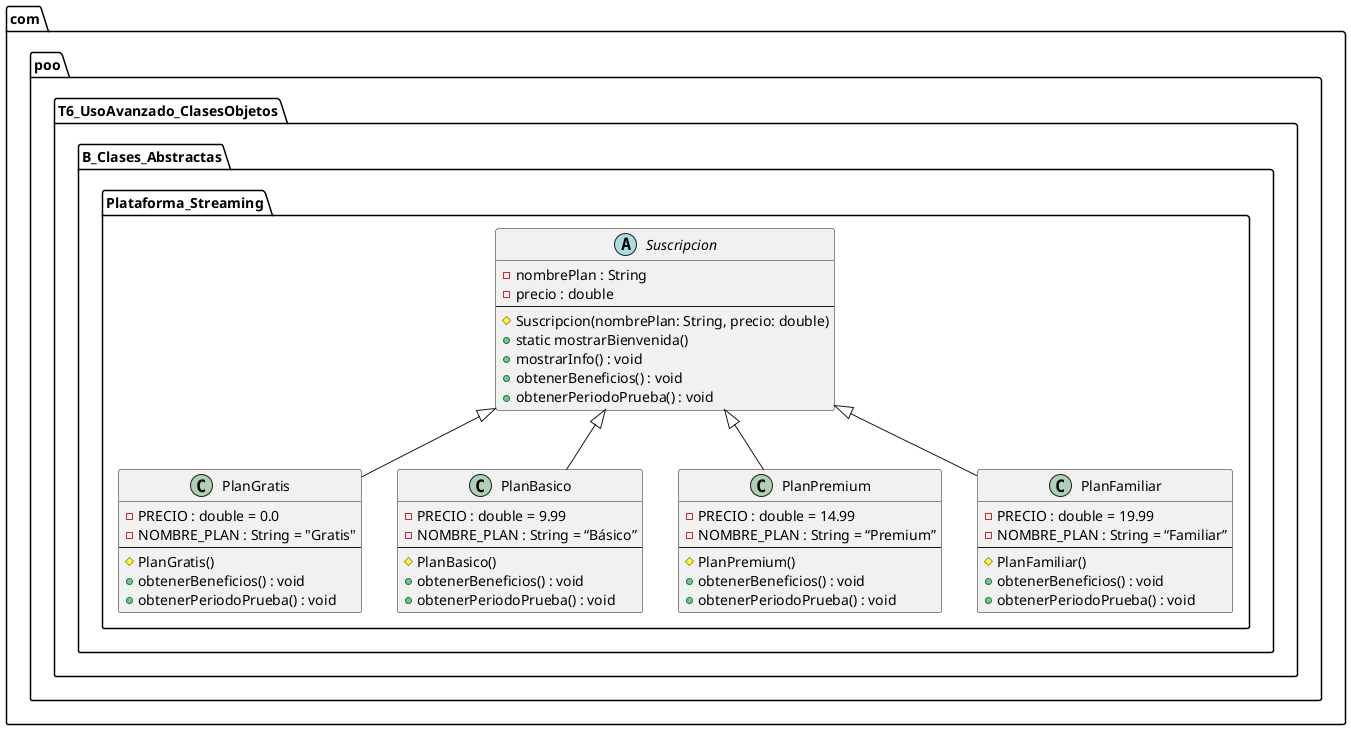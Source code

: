 @startuml
package "com.poo.T6_UsoAvanzado_ClasesObjetos.B_Clases_Abstractas.Plataforma_Streaming" {

abstract class Suscripcion {
    - nombrePlan : String
    - precio : double
    --
    # Suscripcion(nombrePlan: String, precio: double)
    + static mostrarBienvenida()
    + mostrarInfo() : void
    + obtenerBeneficios() : void
    + obtenerPeriodoPrueba() : void
}

class PlanGratis {
    - PRECIO : double = 0.0
    - NOMBRE_PLAN : String = "Gratis"
    --
    # PlanGratis()
    + obtenerBeneficios() : void
    + obtenerPeriodoPrueba() : void
}

class PlanBasico {
    - PRECIO : double = 9.99
    - NOMBRE_PLAN : String = “Básico”
    --
    # PlanBasico()
    + obtenerBeneficios() : void
    + obtenerPeriodoPrueba() : void
}

class PlanPremium {
    - PRECIO : double = 14.99
    - NOMBRE_PLAN : String = “Premium”
    --
    # PlanPremium()
    + obtenerBeneficios() : void
    + obtenerPeriodoPrueba() : void
}

class PlanFamiliar {
    - PRECIO : double = 19.99
    - NOMBRE_PLAN : String = “Familiar”
    --
    # PlanFamiliar()
    + obtenerBeneficios() : void
    + obtenerPeriodoPrueba() : void
}

Suscripcion <|-- PlanGratis
Suscripcion <|-- PlanBasico
Suscripcion <|-- PlanPremium
Suscripcion <|-- PlanFamiliar
}

@enduml

